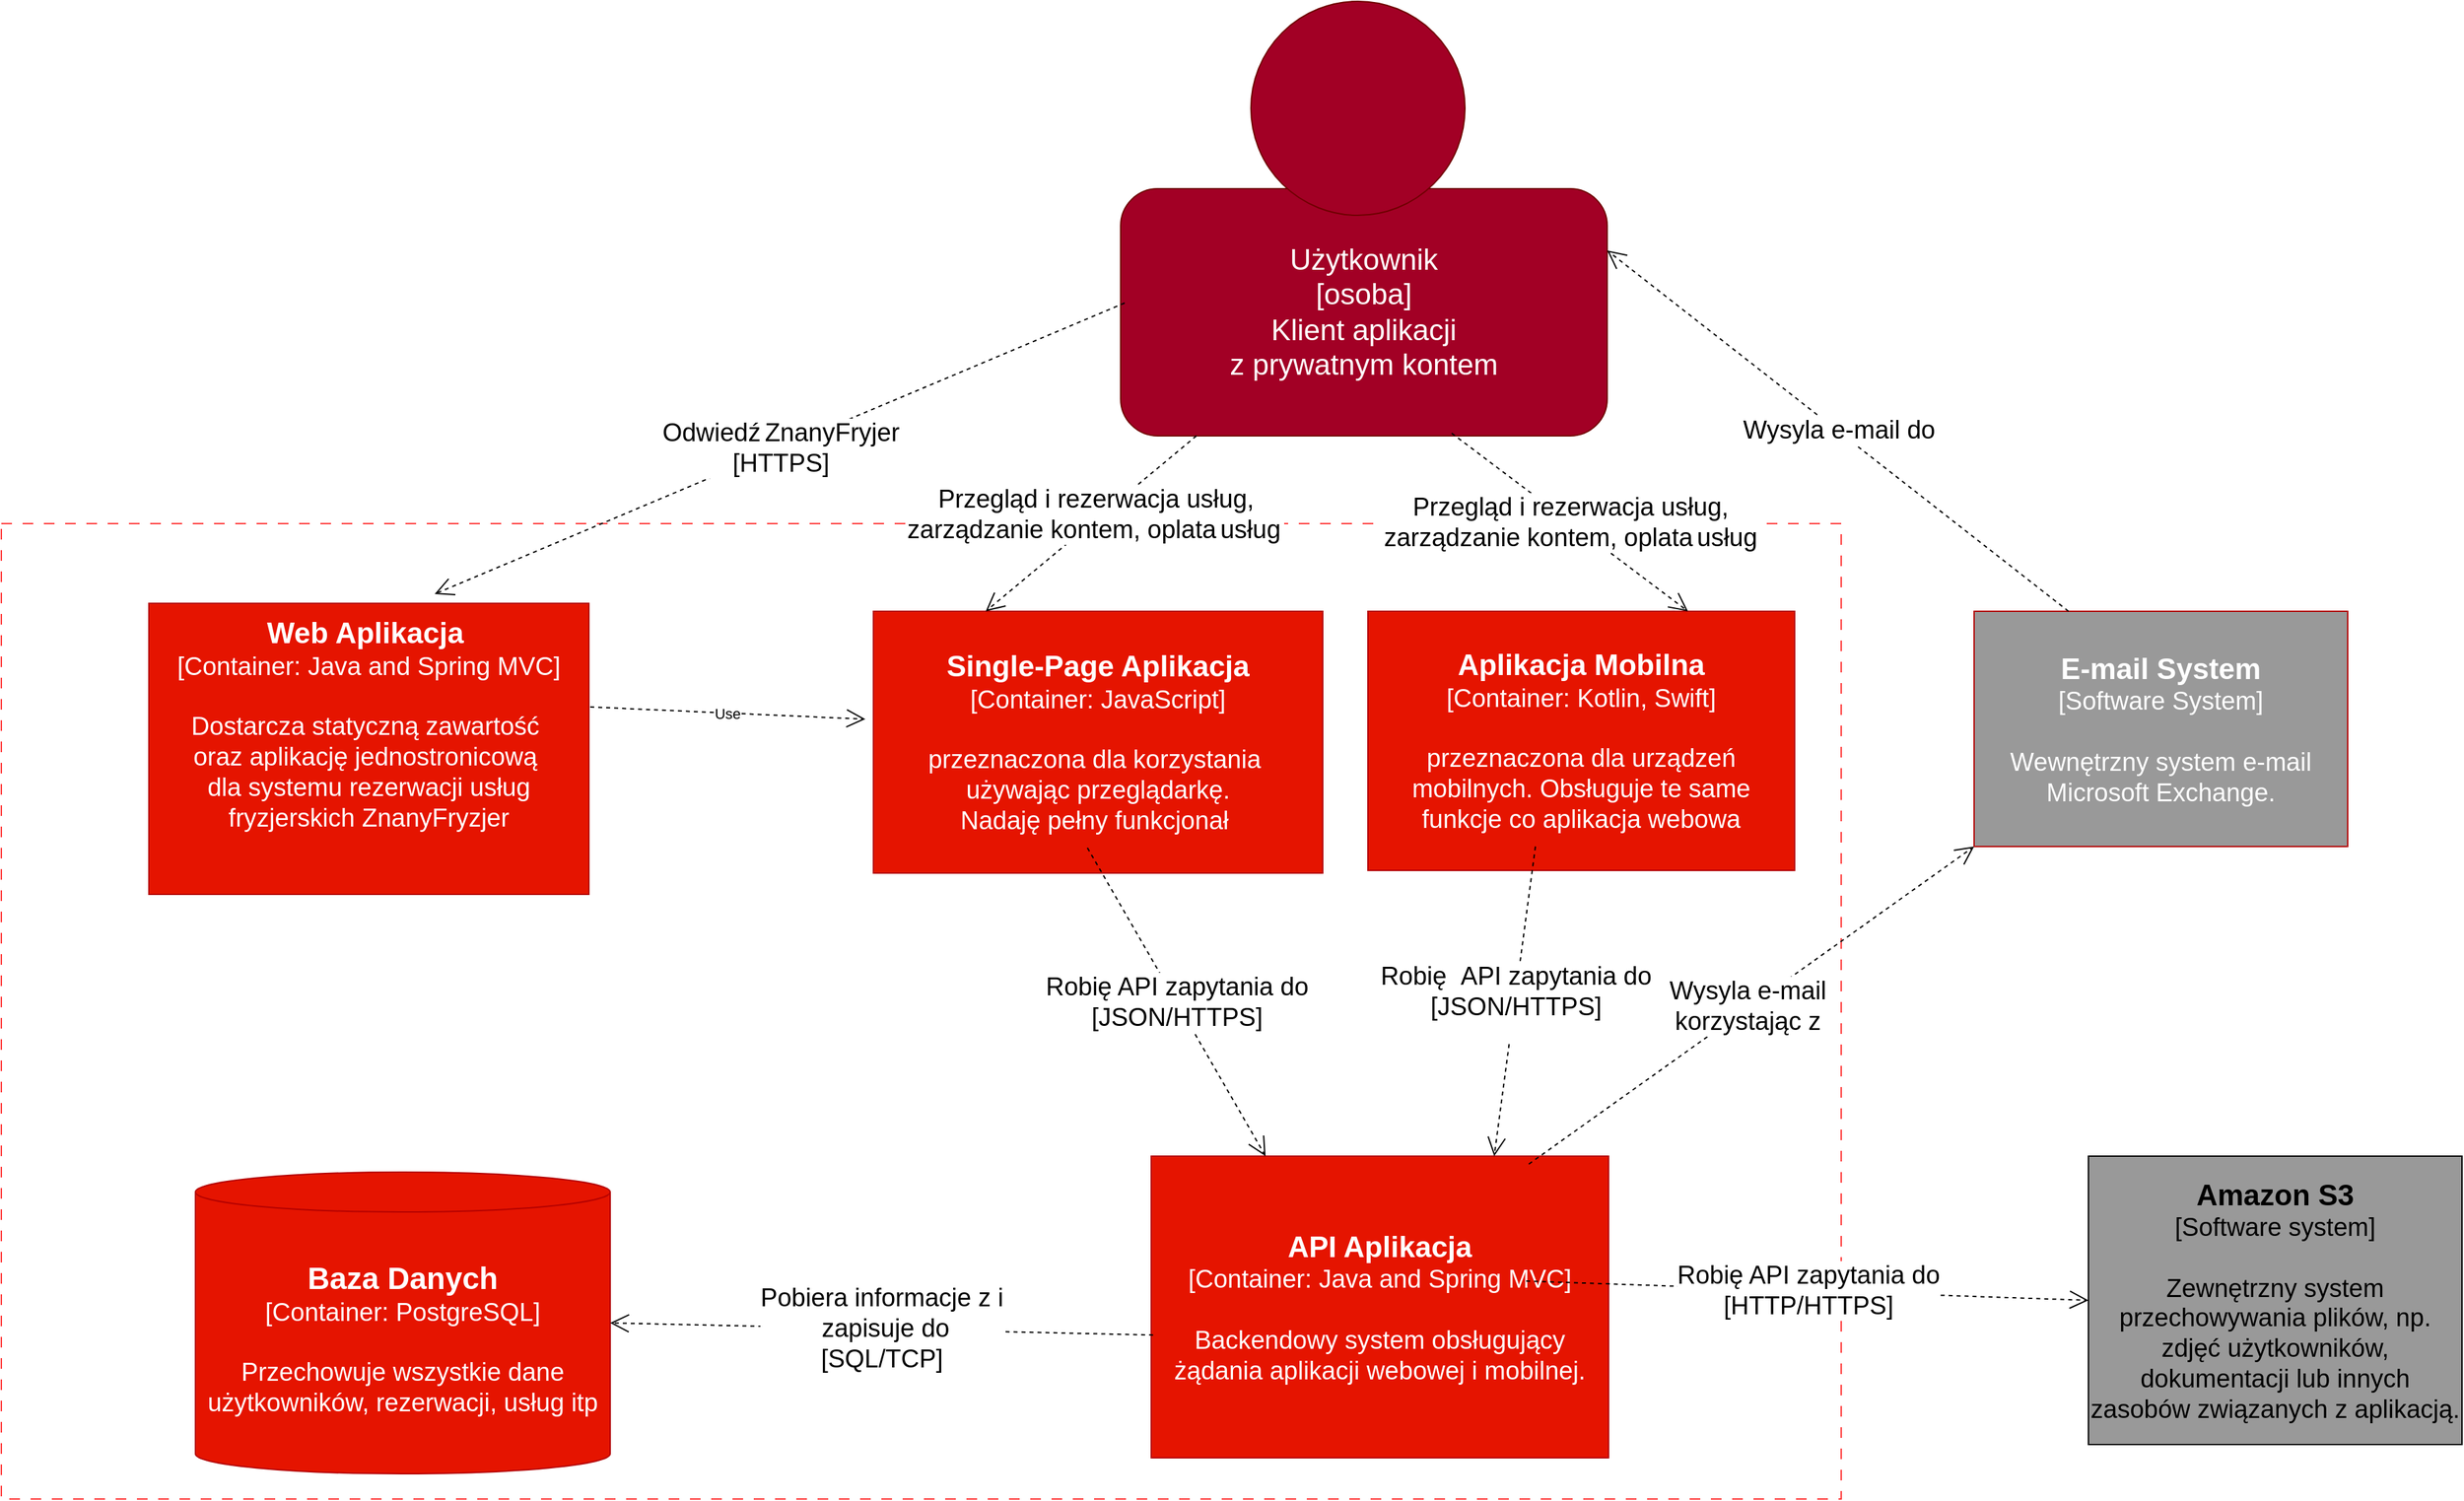 <mxfile version="26.1.1">
  <diagram name="Page-1" id="3zGmeHMoxcLTCu4aQRj2">
    <mxGraphModel dx="3004" dy="2661" grid="0" gridSize="10" guides="1" tooltips="1" connect="1" arrows="1" fold="1" page="1" pageScale="1" pageWidth="827" pageHeight="1169" math="0" shadow="0">
      <root>
        <mxCell id="0" />
        <mxCell id="1" parent="0" />
        <mxCell id="CdNLvU-L0Fh2n5u2H3BX-19" value="" style="rounded=0;whiteSpace=wrap;html=1;dashed=1;dashPattern=8 8;strokeColor=#FF3333;" vertex="1" parent="1">
          <mxGeometry x="-327" y="272" width="1384" height="734" as="geometry" />
        </mxCell>
        <mxCell id="CdNLvU-L0Fh2n5u2H3BX-2" value="&lt;font style=&quot;font-size: 22px;&quot;&gt;Użytkownik&lt;/font&gt;&lt;div&gt;&lt;font style=&quot;font-size: 22px;&quot;&gt;[osoba]&lt;/font&gt;&lt;/div&gt;&lt;div&gt;&lt;div&gt;&lt;font style=&quot;font-size: 22px;&quot;&gt;Klient aplikacji&lt;/font&gt;&lt;/div&gt;&lt;div&gt;&lt;font style=&quot;font-size: 22px;&quot;&gt;z prywatnym kontem&lt;/font&gt;&lt;/div&gt;&lt;/div&gt;" style="rounded=1;whiteSpace=wrap;html=1;fillColor=#a20025;fontColor=#ffffff;strokeColor=#6F0000;" vertex="1" parent="1">
          <mxGeometry x="515" y="20" width="366" height="186" as="geometry" />
        </mxCell>
        <mxCell id="CdNLvU-L0Fh2n5u2H3BX-3" value="" style="ellipse;whiteSpace=wrap;html=1;aspect=fixed;fillColor=#a20025;fontColor=#ffffff;strokeColor=#6F0000;" vertex="1" parent="1">
          <mxGeometry x="613" y="-121" width="161" height="161" as="geometry" />
        </mxCell>
        <mxCell id="CdNLvU-L0Fh2n5u2H3BX-5" value="&lt;font&gt;&lt;b&gt;&lt;font style=&quot;font-size: 22px;&quot;&gt;Web Aplikacja&lt;/font&gt;&lt;/b&gt;&lt;span style=&quot;font-size: 19px;&quot;&gt;&amp;nbsp;&lt;/span&gt;&lt;/font&gt;&lt;div&gt;&lt;font style=&quot;font-size: 19px;&quot;&gt;[Container: Java and Spring MVC]&lt;/font&gt;&lt;/div&gt;&lt;div&gt;&lt;font style=&quot;font-size: 19px;&quot;&gt;&lt;br&gt;&lt;/font&gt;&lt;/div&gt;&lt;div&gt;&lt;font style=&quot;font-size: 19px;&quot;&gt;&lt;span style=&quot;text-align: start;&quot;&gt;Dostarcza statyczną zawartość&amp;nbsp;&lt;/span&gt;&lt;/font&gt;&lt;/div&gt;&lt;div&gt;&lt;font style=&quot;font-size: 19px;&quot;&gt;&lt;span style=&quot;text-align: start;&quot;&gt;oraz aplikację jednostronicową&amp;nbsp;&lt;/span&gt;&lt;/font&gt;&lt;/div&gt;&lt;div&gt;&lt;font&gt;&lt;span style=&quot;text-align: start;&quot;&gt;&lt;font style=&quot;font-size: 19px;&quot;&gt;dla systemu rezerwacji usług fryzjerskich ZnanyFryzjer&lt;/font&gt;&lt;/span&gt;&lt;br&gt;&lt;/font&gt;&lt;/div&gt;&lt;div&gt;&lt;span style=&quot;font-size: 19px;&quot;&gt;&lt;br&gt;&lt;/span&gt;&lt;div&gt;&lt;br&gt;&lt;/div&gt;&lt;/div&gt;" style="rounded=0;whiteSpace=wrap;html=1;fillColor=#e51400;fontColor=#ffffff;strokeColor=#B20000;" vertex="1" parent="1">
          <mxGeometry x="-216" y="332" width="331" height="219" as="geometry" />
        </mxCell>
        <mxCell id="CdNLvU-L0Fh2n5u2H3BX-6" value="&lt;font style=&quot;font-size: 22px;&quot;&gt;&lt;b&gt;Single-Page Aplikacja&lt;/b&gt;&lt;/font&gt;&lt;div&gt;&lt;font style=&quot;font-size: 19px;&quot;&gt;[Container: JavaScript]&lt;/font&gt;&lt;/div&gt;&lt;div&gt;&lt;font style=&quot;font-size: 19px;&quot;&gt;&lt;br&gt;&lt;/font&gt;&lt;/div&gt;&lt;div style=&quot;text-align: center;&quot;&gt;&lt;font&gt;&lt;span style=&quot;font-size: 19px; text-align: start;&quot;&gt;p&lt;/span&gt;&lt;span style=&quot;text-align: start;&quot;&gt;&lt;span style=&quot;font-size: 19px;&quot;&gt;rzeznaczona dla korzystania&amp;nbsp;&lt;/span&gt;&lt;/span&gt;&lt;/font&gt;&lt;/div&gt;&lt;div style=&quot;text-align: center;&quot;&gt;&lt;font&gt;&lt;span style=&quot;text-align: start;&quot;&gt;&lt;span style=&quot;font-size: 19px;&quot;&gt;używając przeglądarkę.&lt;/span&gt;&lt;/span&gt;&lt;/font&gt;&lt;/div&gt;&lt;div style=&quot;text-align: center;&quot;&gt;&lt;font&gt;&lt;span style=&quot;text-align: start;&quot;&gt;&lt;span style=&quot;font-size: 19px;&quot;&gt;&amp;nbsp;&lt;/span&gt;&lt;/span&gt;&lt;span style=&quot;font-size: 19px;&quot;&gt;Nadaję pełny funkcjonał &amp;nbsp;&lt;/span&gt;&lt;br&gt;&lt;/font&gt;&lt;/div&gt;" style="rounded=0;whiteSpace=wrap;html=1;fillColor=#e51400;fontColor=#ffffff;strokeColor=#B20000;" vertex="1" parent="1">
          <mxGeometry x="329" y="338" width="338" height="197" as="geometry" />
        </mxCell>
        <mxCell id="CdNLvU-L0Fh2n5u2H3BX-7" value="&lt;font style=&quot;font-size: 22px;&quot;&gt;&lt;b&gt;Aplikacja Mobilna&lt;/b&gt;&lt;/font&gt;&lt;div&gt;&lt;font style=&quot;font-size: 19px;&quot;&gt;[Container: Kotlin, Swift]&lt;/font&gt;&lt;/div&gt;&lt;div&gt;&lt;font style=&quot;font-size: 19px;&quot;&gt;&lt;br&gt;&lt;/font&gt;&lt;/div&gt;&lt;div&gt;&lt;font&gt;&lt;font style=&quot;font-size: 19px;&quot;&gt;&lt;span style=&quot;text-align: start;&quot;&gt;p&lt;/span&gt;&lt;span style=&quot;text-align: start;&quot;&gt;&lt;font&gt;rzeznaczona dla urządzeń mobilnych. Obsługuje te same funkcje co aplikacja webowa&lt;/font&gt;&lt;/span&gt;&lt;/font&gt;&lt;br&gt;&lt;/font&gt;&lt;/div&gt;" style="rounded=0;whiteSpace=wrap;html=1;fillColor=#e51400;fontColor=#ffffff;strokeColor=#B20000;" vertex="1" parent="1">
          <mxGeometry x="701" y="338" width="321" height="195" as="geometry" />
        </mxCell>
        <mxCell id="CdNLvU-L0Fh2n5u2H3BX-8" value="&lt;font style=&quot;font-size: 22px;&quot;&gt;&lt;b&gt;E-mail System&lt;/b&gt;&lt;/font&gt;&lt;div&gt;&lt;font style=&quot;font-size: 19px;&quot;&gt;[Software System]&lt;/font&gt;&lt;/div&gt;&lt;div&gt;&lt;font style=&quot;font-size: 19px;&quot;&gt;&lt;br&gt;&lt;/font&gt;&lt;/div&gt;&lt;div&gt;&lt;font&gt;&lt;font style=&quot;font-size: 19px;&quot;&gt;Wewnętrzny system e-mail Microsoft Exchange.&lt;/font&gt;&lt;br&gt;&lt;/font&gt;&lt;/div&gt;" style="rounded=0;whiteSpace=wrap;html=1;fillColor=#999999;fontColor=#ffffff;strokeColor=#B20000;" vertex="1" parent="1">
          <mxGeometry x="1157" y="338" width="281" height="177" as="geometry" />
        </mxCell>
        <mxCell id="CdNLvU-L0Fh2n5u2H3BX-9" value="&lt;font style=&quot;font-size: 23px;&quot;&gt;&lt;b&gt;Baza Danych&lt;/b&gt;&lt;/font&gt;&lt;div&gt;&lt;font style=&quot;font-size: 19px;&quot;&gt;[Container: PostgreSQL]&lt;/font&gt;&lt;/div&gt;&lt;div&gt;&lt;font style=&quot;font-size: 19px;&quot;&gt;&lt;br&gt;&lt;/font&gt;&lt;/div&gt;&lt;div&gt;&lt;font&gt;&lt;span style=&quot;text-align: start;&quot;&gt;&lt;font style=&quot;font-size: 19px;&quot;&gt;Przechowuje wszystkie dane użytkowników, rezerwacji, usług itp&lt;/font&gt;&lt;/span&gt;&lt;br&gt;&lt;/font&gt;&lt;/div&gt;" style="shape=cylinder3;whiteSpace=wrap;html=1;boundedLbl=1;backgroundOutline=1;size=15;fillColor=#e51400;fontColor=#ffffff;strokeColor=#B20000;" vertex="1" parent="1">
          <mxGeometry x="-181" y="760" width="312" height="227" as="geometry" />
        </mxCell>
        <mxCell id="CdNLvU-L0Fh2n5u2H3BX-10" value="&lt;font style=&quot;font-size: 22px;&quot;&gt;&lt;b&gt;API Aplikacja&lt;/b&gt;&lt;/font&gt;&lt;div&gt;&lt;font style=&quot;font-size: 19px;&quot;&gt;[Container: Java and Spring MVC]&lt;/font&gt;&lt;/div&gt;&lt;div&gt;&lt;font style=&quot;font-size: 19px;&quot;&gt;&lt;br&gt;&lt;/font&gt;&lt;/div&gt;&lt;div&gt;&lt;font&gt;&lt;span style=&quot;text-align: start;&quot;&gt;&lt;font style=&quot;font-size: 19px;&quot;&gt;Backendowy system obsługujący żądania aplikacji webowej i mobilnej.&lt;/font&gt;&lt;/span&gt;&lt;br&gt;&lt;/font&gt;&lt;/div&gt;" style="rounded=0;whiteSpace=wrap;html=1;fillColor=#e51400;fontColor=#ffffff;strokeColor=#B20000;" vertex="1" parent="1">
          <mxGeometry x="538" y="748" width="344" height="227" as="geometry" />
        </mxCell>
        <mxCell id="CdNLvU-L0Fh2n5u2H3BX-11" value="&lt;font style=&quot;font-size: 22px;&quot;&gt;&lt;b&gt;Amazon S3&lt;/b&gt;&lt;/font&gt;&lt;div&gt;&lt;font style=&quot;font-size: 19px;&quot;&gt;[Software system]&lt;/font&gt;&lt;/div&gt;&lt;div&gt;&lt;font style=&quot;font-size: 19px;&quot;&gt;&lt;br&gt;&lt;/font&gt;&lt;/div&gt;&lt;div&gt;&lt;font&gt;&lt;span style=&quot;text-align: start;&quot;&gt;&lt;font style=&quot;font-size: 19px;&quot;&gt;Zewnętrzny system przechowywania plików, np. zdjęć użytkowników, dokumentacji lub innych zasobów związanych z aplikacją.&lt;/font&gt;&lt;/span&gt;&lt;br&gt;&lt;/font&gt;&lt;/div&gt;" style="rounded=0;whiteSpace=wrap;html=1;fillColor=#999999;" vertex="1" parent="1">
          <mxGeometry x="1243" y="748" width="281" height="217" as="geometry" />
        </mxCell>
        <mxCell id="CdNLvU-L0Fh2n5u2H3BX-18" value="&lt;font style=&quot;font-size: 19px;&quot;&gt;Odwiedź&lt;/font&gt; &lt;font style=&quot;font-size: 19px;&quot;&gt;ZnanyFryjer&lt;/font&gt;&lt;div&gt;&lt;font style=&quot;font-size: 19px;&quot;&gt;[HTTPS]&lt;/font&gt;&lt;/div&gt;" style="endArrow=open;endSize=12;dashed=1;html=1;rounded=0;" edge="1" parent="1">
          <mxGeometry width="160" relative="1" as="geometry">
            <mxPoint x="518" y="106" as="sourcePoint" />
            <mxPoint x="-1" y="325" as="targetPoint" />
          </mxGeometry>
        </mxCell>
        <mxCell id="CdNLvU-L0Fh2n5u2H3BX-20" value="Use" style="endArrow=open;endSize=12;dashed=1;html=1;rounded=0;entryX=-0.018;entryY=0.412;entryDx=0;entryDy=0;entryPerimeter=0;" edge="1" parent="1" target="CdNLvU-L0Fh2n5u2H3BX-6">
          <mxGeometry width="160" relative="1" as="geometry">
            <mxPoint x="116" y="410" as="sourcePoint" />
            <mxPoint x="276" y="410" as="targetPoint" />
          </mxGeometry>
        </mxCell>
        <mxCell id="CdNLvU-L0Fh2n5u2H3BX-21" value="Use" style="endArrow=open;endSize=12;dashed=1;html=1;rounded=0;entryX=0.25;entryY=0;entryDx=0;entryDy=0;" edge="1" parent="1" target="CdNLvU-L0Fh2n5u2H3BX-6">
          <mxGeometry width="160" relative="1" as="geometry">
            <mxPoint x="572" y="206" as="sourcePoint" />
            <mxPoint x="732" y="206" as="targetPoint" />
          </mxGeometry>
        </mxCell>
        <mxCell id="CdNLvU-L0Fh2n5u2H3BX-29" value="&lt;font style=&quot;font-size: 19px;&quot;&gt;Przegląd i rezerwacja usług,&lt;/font&gt;&lt;div&gt;&lt;font style=&quot;font-size: 19px;&quot;&gt;zarządzanie&amp;nbsp;&lt;/font&gt;&lt;span style=&quot;font-size: 19px;&quot;&gt;kontem, oplata&lt;/span&gt;&lt;font&gt;&amp;nbsp;&lt;font style=&quot;font-size: 19px;&quot;&gt;usług&lt;/font&gt;&amp;nbsp;&lt;/font&gt;&lt;/div&gt;&lt;div&gt;&lt;/div&gt;" style="edgeLabel;html=1;align=center;verticalAlign=middle;resizable=0;points=[];" vertex="1" connectable="0" parent="CdNLvU-L0Fh2n5u2H3BX-21">
          <mxGeometry x="-0.067" y="-4" relative="1" as="geometry">
            <mxPoint as="offset" />
          </mxGeometry>
        </mxCell>
        <mxCell id="CdNLvU-L0Fh2n5u2H3BX-22" value="&lt;font style=&quot;font-size: 19px;&quot;&gt;Przegląd i rezerwacja usług,&lt;/font&gt;&lt;div&gt;&lt;font style=&quot;font-size: 19px;&quot;&gt;zarządzanie kontem,&amp;nbsp;&lt;/font&gt;&lt;span style=&quot;font-size: 19px;&quot;&gt;oplata&lt;/span&gt;&amp;nbsp;&lt;font style=&quot;font-size: 19px;&quot;&gt;usług&lt;/font&gt;&lt;/div&gt;" style="endArrow=open;endSize=12;dashed=1;html=1;rounded=0;entryX=0.75;entryY=0;entryDx=0;entryDy=0;" edge="1" parent="1" target="CdNLvU-L0Fh2n5u2H3BX-7">
          <mxGeometry width="160" relative="1" as="geometry">
            <mxPoint x="764" y="204" as="sourcePoint" />
            <mxPoint x="648" y="336" as="targetPoint" />
          </mxGeometry>
        </mxCell>
        <mxCell id="CdNLvU-L0Fh2n5u2H3BX-23" value="&lt;font style=&quot;font-size: 19px;&quot;&gt;Wysyla e-mail do&lt;/font&gt;" style="endArrow=open;endSize=12;dashed=1;html=1;rounded=0;entryX=1;entryY=0.25;entryDx=0;entryDy=0;" edge="1" parent="1" target="CdNLvU-L0Fh2n5u2H3BX-2">
          <mxGeometry x="-0.001" width="160" relative="1" as="geometry">
            <mxPoint x="1228" y="338" as="sourcePoint" />
            <mxPoint x="1388" y="338" as="targetPoint" />
            <mxPoint as="offset" />
          </mxGeometry>
        </mxCell>
        <mxCell id="CdNLvU-L0Fh2n5u2H3BX-24" value="&lt;font style=&quot;font-size: 19px;&quot;&gt;Robię API zapytania do&lt;/font&gt;&lt;div&gt;&lt;font style=&quot;font-size: 19px;&quot;&gt;[JSON/HTTPS]&lt;/font&gt;&lt;/div&gt;" style="endArrow=open;endSize=12;dashed=1;html=1;rounded=0;entryX=0.25;entryY=0;entryDx=0;entryDy=0;" edge="1" parent="1" target="CdNLvU-L0Fh2n5u2H3BX-10">
          <mxGeometry x="-0.005" width="160" relative="1" as="geometry">
            <mxPoint x="490" y="516" as="sourcePoint" />
            <mxPoint x="650" y="516" as="targetPoint" />
            <mxPoint as="offset" />
          </mxGeometry>
        </mxCell>
        <mxCell id="CdNLvU-L0Fh2n5u2H3BX-25" value="&lt;font style=&quot;font-size: 19px;&quot;&gt;Robię &amp;nbsp;API zapytania do&lt;/font&gt;&lt;div&gt;&lt;font style=&quot;font-size: 19px;&quot;&gt;[JSON/HTTPS]&lt;br&gt;&lt;/font&gt;&lt;div&gt;&lt;br&gt;&lt;/div&gt;&lt;/div&gt;" style="endArrow=open;endSize=12;dashed=1;html=1;rounded=0;entryX=0.75;entryY=0;entryDx=0;entryDy=0;" edge="1" parent="1" target="CdNLvU-L0Fh2n5u2H3BX-10">
          <mxGeometry width="160" relative="1" as="geometry">
            <mxPoint x="827" y="515" as="sourcePoint" />
            <mxPoint x="945" y="747" as="targetPoint" />
          </mxGeometry>
        </mxCell>
        <mxCell id="CdNLvU-L0Fh2n5u2H3BX-26" value="&lt;font style=&quot;font-size: 19px;&quot;&gt;Pobiera informacje z i&lt;/font&gt;&lt;div&gt;&lt;font style=&quot;font-size: 19px;&quot;&gt;&amp;nbsp;zapisuje do&lt;/font&gt;&lt;/div&gt;&lt;div&gt;&lt;font style=&quot;font-size: 19px;&quot;&gt;[SQL/TCP]&lt;/font&gt;&lt;/div&gt;" style="endArrow=open;endSize=12;dashed=1;html=1;rounded=0;entryX=1;entryY=0.5;entryDx=0;entryDy=0;entryPerimeter=0;exitX=0.004;exitY=0.593;exitDx=0;exitDy=0;exitPerimeter=0;" edge="1" parent="1" source="CdNLvU-L0Fh2n5u2H3BX-10" target="CdNLvU-L0Fh2n5u2H3BX-9">
          <mxGeometry width="160" relative="1" as="geometry">
            <mxPoint x="534" y="832" as="sourcePoint" />
            <mxPoint x="694" y="832" as="targetPoint" />
          </mxGeometry>
        </mxCell>
        <mxCell id="CdNLvU-L0Fh2n5u2H3BX-27" value="&lt;font style=&quot;font-size: 19px;&quot;&gt;Wysyla e-mail&amp;nbsp;&lt;/font&gt;&lt;div&gt;&lt;font style=&quot;font-size: 19px;&quot;&gt;korzystając z&amp;nbsp;&lt;/font&gt;&lt;/div&gt;" style="endArrow=open;endSize=12;dashed=1;html=1;rounded=0;entryX=0;entryY=1;entryDx=0;entryDy=0;" edge="1" parent="1" target="CdNLvU-L0Fh2n5u2H3BX-8">
          <mxGeometry x="-0.004" width="160" relative="1" as="geometry">
            <mxPoint x="822" y="754" as="sourcePoint" />
            <mxPoint x="982" y="754" as="targetPoint" />
            <mxPoint as="offset" />
          </mxGeometry>
        </mxCell>
        <mxCell id="CdNLvU-L0Fh2n5u2H3BX-28" value="&lt;font style=&quot;font-size: 19px;&quot;&gt;Robię API zapytania do&lt;/font&gt;&lt;div&gt;&lt;font style=&quot;font-size: 19px;&quot;&gt;[HTTP/HTTPS]&lt;/font&gt;&lt;/div&gt;" style="endArrow=open;endSize=12;dashed=1;html=1;rounded=0;entryX=0;entryY=0.5;entryDx=0;entryDy=0;" edge="1" parent="1" target="CdNLvU-L0Fh2n5u2H3BX-11">
          <mxGeometry x="0.001" width="160" relative="1" as="geometry">
            <mxPoint x="820" y="842" as="sourcePoint" />
            <mxPoint x="980" y="842" as="targetPoint" />
            <mxPoint as="offset" />
          </mxGeometry>
        </mxCell>
      </root>
    </mxGraphModel>
  </diagram>
</mxfile>
